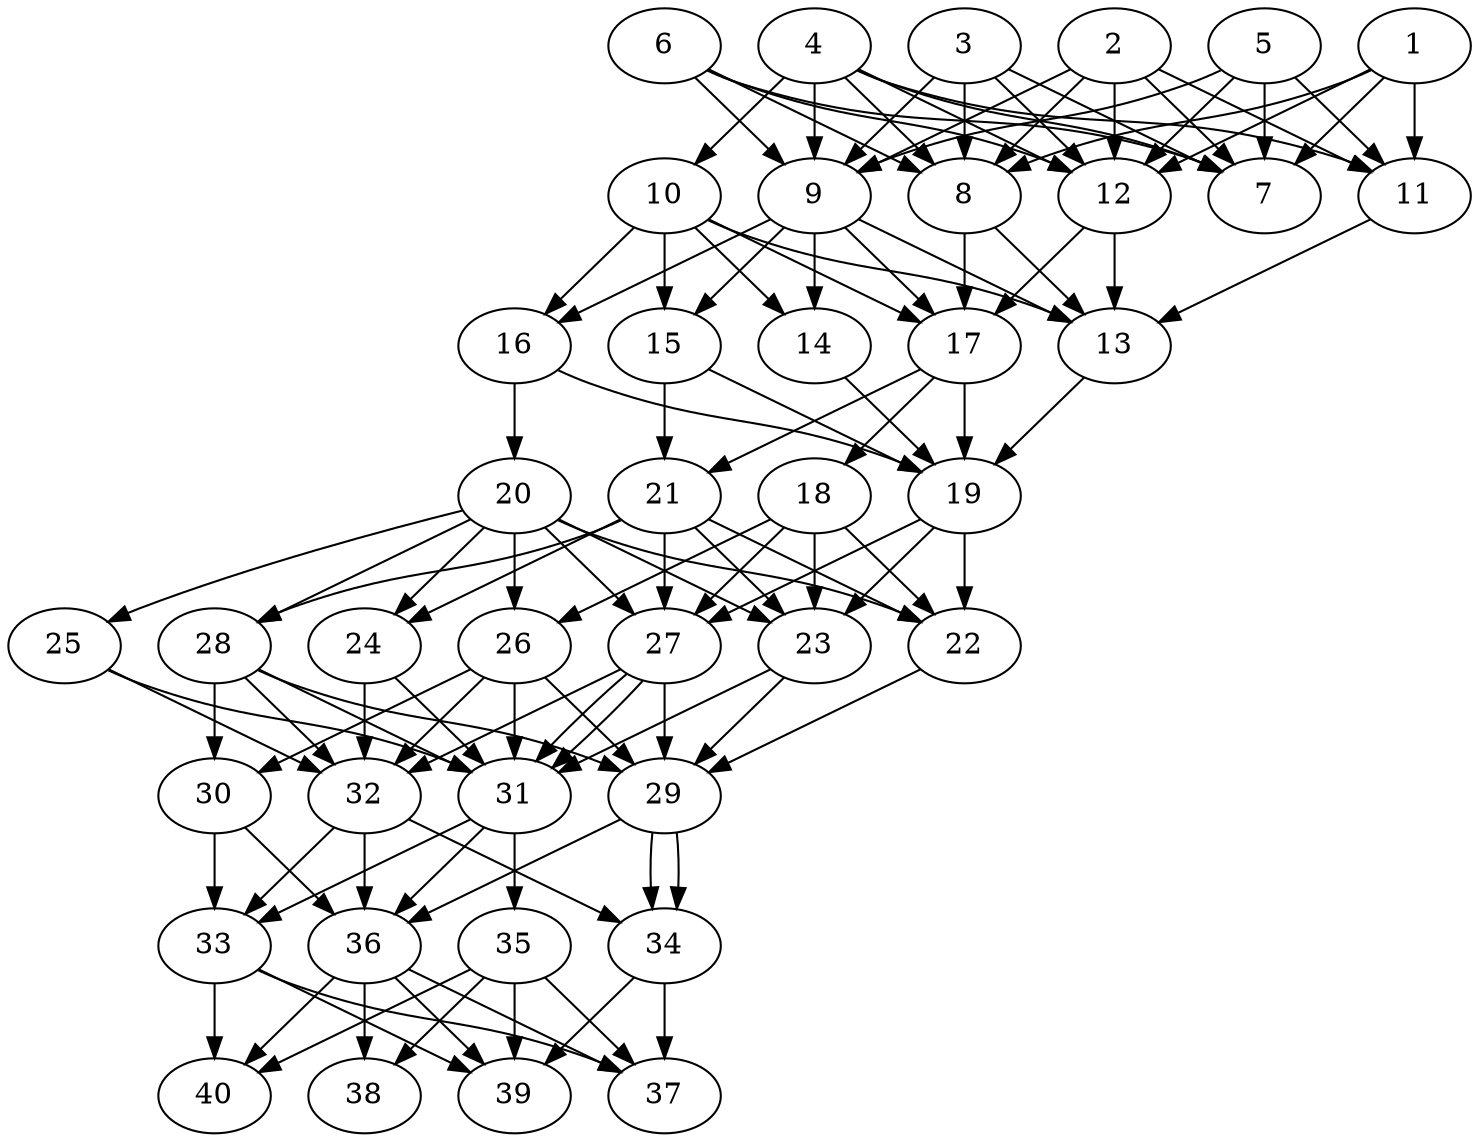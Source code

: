 // DAG automatically generated by daggen at Thu Oct  3 14:06:49 2019
// ./daggen --dot -n 40 --ccr 0.4 --fat 0.5 --regular 0.7 --density 0.9 --mindata 5242880 --maxdata 52428800 
digraph G {
  1 [size="21506560", alpha="0.12", expect_size="8602624"] 
  1 -> 7 [size ="8602624"]
  1 -> 8 [size ="8602624"]
  1 -> 11 [size ="8602624"]
  1 -> 12 [size ="8602624"]
  2 [size="26165760", alpha="0.07", expect_size="10466304"] 
  2 -> 7 [size ="10466304"]
  2 -> 8 [size ="10466304"]
  2 -> 9 [size ="10466304"]
  2 -> 11 [size ="10466304"]
  2 -> 12 [size ="10466304"]
  3 [size="52224000", alpha="0.09", expect_size="20889600"] 
  3 -> 7 [size ="20889600"]
  3 -> 8 [size ="20889600"]
  3 -> 9 [size ="20889600"]
  3 -> 12 [size ="20889600"]
  4 [size="70528000", alpha="0.13", expect_size="28211200"] 
  4 -> 7 [size ="28211200"]
  4 -> 8 [size ="28211200"]
  4 -> 9 [size ="28211200"]
  4 -> 10 [size ="28211200"]
  4 -> 11 [size ="28211200"]
  4 -> 12 [size ="28211200"]
  5 [size="112212480", alpha="0.04", expect_size="44884992"] 
  5 -> 7 [size ="44884992"]
  5 -> 9 [size ="44884992"]
  5 -> 11 [size ="44884992"]
  5 -> 12 [size ="44884992"]
  6 [size="117209600", alpha="0.10", expect_size="46883840"] 
  6 -> 7 [size ="46883840"]
  6 -> 8 [size ="46883840"]
  6 -> 9 [size ="46883840"]
  6 -> 12 [size ="46883840"]
  7 [size="70827520", alpha="0.18", expect_size="28331008"] 
  8 [size="47923200", alpha="0.13", expect_size="19169280"] 
  8 -> 13 [size ="19169280"]
  8 -> 17 [size ="19169280"]
  9 [size="111616000", alpha="0.15", expect_size="44646400"] 
  9 -> 13 [size ="44646400"]
  9 -> 14 [size ="44646400"]
  9 -> 15 [size ="44646400"]
  9 -> 16 [size ="44646400"]
  9 -> 17 [size ="44646400"]
  10 [size="93754880", alpha="0.19", expect_size="37501952"] 
  10 -> 13 [size ="37501952"]
  10 -> 14 [size ="37501952"]
  10 -> 15 [size ="37501952"]
  10 -> 16 [size ="37501952"]
  10 -> 17 [size ="37501952"]
  11 [size="96593920", alpha="0.07", expect_size="38637568"] 
  11 -> 13 [size ="38637568"]
  12 [size="51246080", alpha="0.07", expect_size="20498432"] 
  12 -> 13 [size ="20498432"]
  12 -> 17 [size ="20498432"]
  13 [size="90690560", alpha="0.18", expect_size="36276224"] 
  13 -> 19 [size ="36276224"]
  14 [size="25802240", alpha="0.17", expect_size="10320896"] 
  14 -> 19 [size ="10320896"]
  15 [size="100464640", alpha="0.10", expect_size="40185856"] 
  15 -> 19 [size ="40185856"]
  15 -> 21 [size ="40185856"]
  16 [size="124264960", alpha="0.07", expect_size="49705984"] 
  16 -> 19 [size ="49705984"]
  16 -> 20 [size ="49705984"]
  17 [size="62515200", alpha="0.08", expect_size="25006080"] 
  17 -> 18 [size ="25006080"]
  17 -> 19 [size ="25006080"]
  17 -> 21 [size ="25006080"]
  18 [size="50209280", alpha="0.12", expect_size="20083712"] 
  18 -> 22 [size ="20083712"]
  18 -> 23 [size ="20083712"]
  18 -> 26 [size ="20083712"]
  18 -> 27 [size ="20083712"]
  19 [size="127946240", alpha="0.02", expect_size="51178496"] 
  19 -> 22 [size ="51178496"]
  19 -> 23 [size ="51178496"]
  19 -> 27 [size ="51178496"]
  20 [size="97062400", alpha="0.16", expect_size="38824960"] 
  20 -> 22 [size ="38824960"]
  20 -> 23 [size ="38824960"]
  20 -> 24 [size ="38824960"]
  20 -> 25 [size ="38824960"]
  20 -> 26 [size ="38824960"]
  20 -> 27 [size ="38824960"]
  20 -> 28 [size ="38824960"]
  21 [size="88391680", alpha="0.12", expect_size="35356672"] 
  21 -> 22 [size ="35356672"]
  21 -> 23 [size ="35356672"]
  21 -> 24 [size ="35356672"]
  21 -> 27 [size ="35356672"]
  21 -> 28 [size ="35356672"]
  22 [size="130887680", alpha="0.10", expect_size="52355072"] 
  22 -> 29 [size ="52355072"]
  23 [size="53022720", alpha="0.14", expect_size="21209088"] 
  23 -> 29 [size ="21209088"]
  23 -> 31 [size ="21209088"]
  24 [size="38394880", alpha="0.08", expect_size="15357952"] 
  24 -> 31 [size ="15357952"]
  24 -> 32 [size ="15357952"]
  25 [size="17835520", alpha="0.19", expect_size="7134208"] 
  25 -> 31 [size ="7134208"]
  25 -> 32 [size ="7134208"]
  26 [size="79114240", alpha="0.07", expect_size="31645696"] 
  26 -> 29 [size ="31645696"]
  26 -> 30 [size ="31645696"]
  26 -> 31 [size ="31645696"]
  26 -> 32 [size ="31645696"]
  27 [size="119659520", alpha="0.06", expect_size="47863808"] 
  27 -> 29 [size ="47863808"]
  27 -> 31 [size ="47863808"]
  27 -> 31 [size ="47863808"]
  27 -> 32 [size ="47863808"]
  28 [size="50347520", alpha="0.10", expect_size="20139008"] 
  28 -> 29 [size ="20139008"]
  28 -> 30 [size ="20139008"]
  28 -> 31 [size ="20139008"]
  28 -> 32 [size ="20139008"]
  29 [size="119334400", alpha="0.11", expect_size="47733760"] 
  29 -> 34 [size ="47733760"]
  29 -> 34 [size ="47733760"]
  29 -> 36 [size ="47733760"]
  30 [size="13803520", alpha="0.06", expect_size="5521408"] 
  30 -> 33 [size ="5521408"]
  30 -> 36 [size ="5521408"]
  31 [size="109470720", alpha="0.14", expect_size="43788288"] 
  31 -> 33 [size ="43788288"]
  31 -> 35 [size ="43788288"]
  31 -> 36 [size ="43788288"]
  32 [size="60843520", alpha="0.10", expect_size="24337408"] 
  32 -> 33 [size ="24337408"]
  32 -> 34 [size ="24337408"]
  32 -> 36 [size ="24337408"]
  33 [size="116910080", alpha="0.18", expect_size="46764032"] 
  33 -> 37 [size ="46764032"]
  33 -> 39 [size ="46764032"]
  33 -> 40 [size ="46764032"]
  34 [size="80855040", alpha="0.09", expect_size="32342016"] 
  34 -> 37 [size ="32342016"]
  34 -> 39 [size ="32342016"]
  35 [size="128069120", alpha="0.14", expect_size="51227648"] 
  35 -> 37 [size ="51227648"]
  35 -> 38 [size ="51227648"]
  35 -> 39 [size ="51227648"]
  35 -> 40 [size ="51227648"]
  36 [size="121722880", alpha="0.18", expect_size="48689152"] 
  36 -> 37 [size ="48689152"]
  36 -> 38 [size ="48689152"]
  36 -> 39 [size ="48689152"]
  36 -> 40 [size ="48689152"]
  37 [size="47964160", alpha="0.11", expect_size="19185664"] 
  38 [size="82472960", alpha="0.10", expect_size="32989184"] 
  39 [size="24140800", alpha="0.08", expect_size="9656320"] 
  40 [size="89438720", alpha="0.01", expect_size="35775488"] 
}
